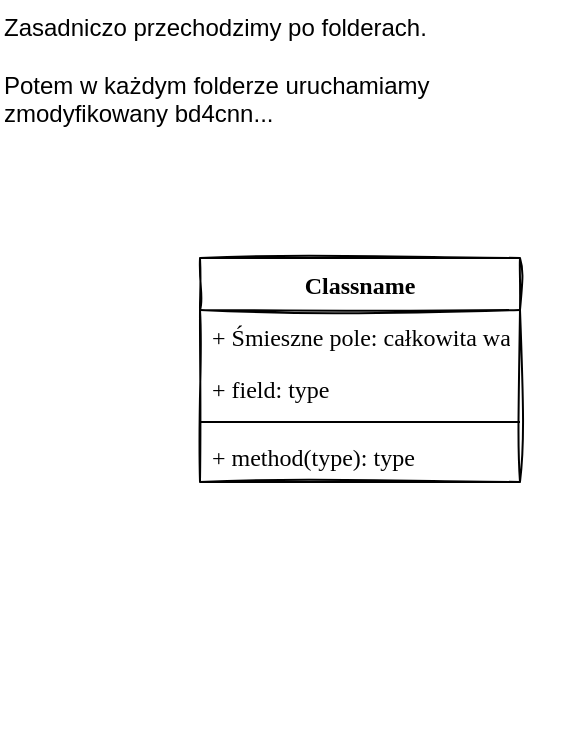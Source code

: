 <mxfile version="14.0.1" type="device"><diagram id="TZ7IAFbJVIa79Vn4QQon" name="Page-1"><mxGraphModel dx="1412" dy="843" grid="1" gridSize="10" guides="1" tooltips="1" connect="1" arrows="1" fold="1" page="1" pageScale="1" pageWidth="827" pageHeight="1169" math="0" shadow="0"><root><mxCell id="0"/><mxCell id="1" parent="0"/><mxCell id="BxBB5bPg3FMZcew7flOQ-2" value="Zasadniczo przechodzimy po folderach.&lt;br&gt;&lt;br&gt;Potem w każdym folderze uruchamiamy zmodyfikowany bd4cnn..." style="text;html=1;strokeColor=none;fillColor=none;align=left;verticalAlign=top;whiteSpace=wrap;rounded=0;sketch=1;" vertex="1" parent="1"><mxGeometry x="500" y="60" width="290" height="370" as="geometry"/></mxCell><mxCell id="BxBB5bPg3FMZcew7flOQ-40" value="Classname" style="swimlane;fontStyle=1;align=center;verticalAlign=top;childLayout=stackLayout;horizontal=1;startSize=26;horizontalStack=0;resizeParent=1;resizeParentMax=0;resizeLast=0;collapsible=1;marginBottom=0;sketch=1;fontFamily=Caveat;fontSource=https%3A%2F%2Ffonts.googleapis.com%2Fcss%3Ffamily%3DCaveat;" vertex="1" parent="1"><mxGeometry x="600" y="189" width="160" height="112" as="geometry"/></mxCell><mxCell id="BxBB5bPg3FMZcew7flOQ-41" value="+ Śmieszne pole: całkowita wartość" style="text;strokeColor=none;fillColor=none;align=left;verticalAlign=top;spacingLeft=4;spacingRight=4;overflow=hidden;rotatable=0;points=[[0,0.5],[1,0.5]];portConstraint=eastwest;fontFamily=Caveat;fontSource=https%3A%2F%2Ffonts.googleapis.com%2Fcss%3Ffamily%3DCaveat;" vertex="1" parent="BxBB5bPg3FMZcew7flOQ-40"><mxGeometry y="26" width="160" height="26" as="geometry"/></mxCell><mxCell id="BxBB5bPg3FMZcew7flOQ-44" value="+ field: type" style="text;strokeColor=none;fillColor=none;align=left;verticalAlign=top;spacingLeft=4;spacingRight=4;overflow=hidden;rotatable=0;points=[[0,0.5],[1,0.5]];portConstraint=eastwest;fontFamily=Caveat;fontSource=https%3A%2F%2Ffonts.googleapis.com%2Fcss%3Ffamily%3DCaveat;" vertex="1" parent="BxBB5bPg3FMZcew7flOQ-40"><mxGeometry y="52" width="160" height="26" as="geometry"/></mxCell><mxCell id="BxBB5bPg3FMZcew7flOQ-42" value="" style="line;strokeWidth=1;fillColor=none;align=left;verticalAlign=middle;spacingTop=-1;spacingLeft=3;spacingRight=3;rotatable=0;labelPosition=right;points=[];portConstraint=eastwest;" vertex="1" parent="BxBB5bPg3FMZcew7flOQ-40"><mxGeometry y="78" width="160" height="8" as="geometry"/></mxCell><mxCell id="BxBB5bPg3FMZcew7flOQ-43" value="+ method(type): type" style="text;strokeColor=none;fillColor=none;align=left;verticalAlign=top;spacingLeft=4;spacingRight=4;overflow=hidden;rotatable=0;points=[[0,0.5],[1,0.5]];portConstraint=eastwest;fontFamily=Caveat;fontSource=https%3A%2F%2Ffonts.googleapis.com%2Fcss%3Ffamily%3DCaveat;" vertex="1" parent="BxBB5bPg3FMZcew7flOQ-40"><mxGeometry y="86" width="160" height="26" as="geometry"/></mxCell></root></mxGraphModel></diagram></mxfile>